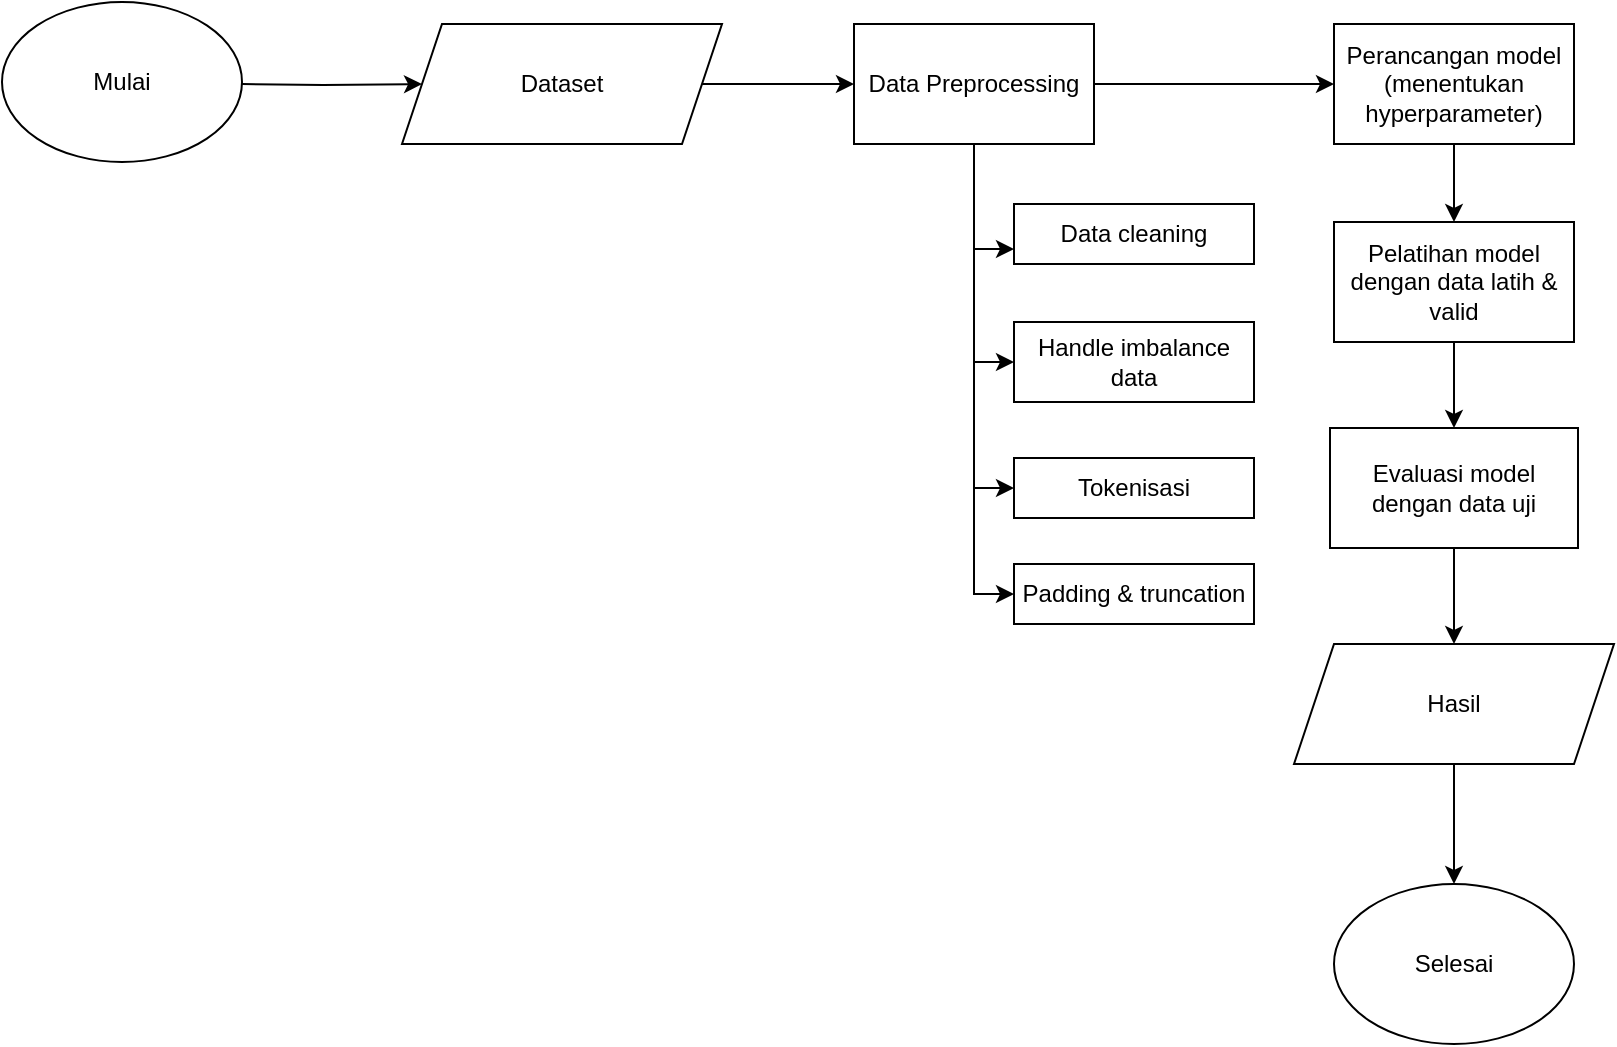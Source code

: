 <mxfile version="24.4.0" type="github">
  <diagram name="Page-1" id="o6oi2OrHOSItRVp3ogaU">
    <mxGraphModel dx="2463" dy="706" grid="1" gridSize="10" guides="1" tooltips="1" connect="1" arrows="1" fold="1" page="1" pageScale="1" pageWidth="850" pageHeight="1100" math="0" shadow="0">
      <root>
        <mxCell id="0" />
        <mxCell id="1" parent="0" />
        <mxCell id="V0DoNAK7S6Uz_CBj2NoQ-17" style="edgeStyle=orthogonalEdgeStyle;rounded=0;orthogonalLoop=1;jettySize=auto;html=1;entryX=0;entryY=0.5;entryDx=0;entryDy=0;" edge="1" parent="1" target="V0DoNAK7S6Uz_CBj2NoQ-3">
          <mxGeometry relative="1" as="geometry">
            <mxPoint x="-701" y="170" as="sourcePoint" />
          </mxGeometry>
        </mxCell>
        <mxCell id="V0DoNAK7S6Uz_CBj2NoQ-1" value="Mulai" style="ellipse;whiteSpace=wrap;html=1;" vertex="1" parent="1">
          <mxGeometry x="-821" y="129" width="120" height="80" as="geometry" />
        </mxCell>
        <mxCell id="V0DoNAK7S6Uz_CBj2NoQ-18" style="edgeStyle=orthogonalEdgeStyle;rounded=0;orthogonalLoop=1;jettySize=auto;html=1;entryX=0;entryY=0.5;entryDx=0;entryDy=0;" edge="1" parent="1" source="V0DoNAK7S6Uz_CBj2NoQ-3" target="V0DoNAK7S6Uz_CBj2NoQ-10">
          <mxGeometry relative="1" as="geometry" />
        </mxCell>
        <mxCell id="V0DoNAK7S6Uz_CBj2NoQ-3" value="Dataset" style="shape=parallelogram;perimeter=parallelogramPerimeter;whiteSpace=wrap;html=1;fixedSize=1;" vertex="1" parent="1">
          <mxGeometry x="-621" y="140" width="160" height="60" as="geometry" />
        </mxCell>
        <mxCell id="V0DoNAK7S6Uz_CBj2NoQ-19" style="edgeStyle=orthogonalEdgeStyle;rounded=0;orthogonalLoop=1;jettySize=auto;html=1;entryX=0;entryY=0.5;entryDx=0;entryDy=0;" edge="1" parent="1" source="V0DoNAK7S6Uz_CBj2NoQ-10" target="V0DoNAK7S6Uz_CBj2NoQ-12">
          <mxGeometry relative="1" as="geometry" />
        </mxCell>
        <mxCell id="V0DoNAK7S6Uz_CBj2NoQ-33" style="edgeStyle=orthogonalEdgeStyle;rounded=0;orthogonalLoop=1;jettySize=auto;html=1;entryX=0;entryY=0.75;entryDx=0;entryDy=0;" edge="1" parent="1" source="V0DoNAK7S6Uz_CBj2NoQ-10" target="V0DoNAK7S6Uz_CBj2NoQ-28">
          <mxGeometry relative="1" as="geometry" />
        </mxCell>
        <mxCell id="V0DoNAK7S6Uz_CBj2NoQ-34" style="edgeStyle=orthogonalEdgeStyle;rounded=0;orthogonalLoop=1;jettySize=auto;html=1;entryX=0;entryY=0.5;entryDx=0;entryDy=0;" edge="1" parent="1" source="V0DoNAK7S6Uz_CBj2NoQ-10" target="V0DoNAK7S6Uz_CBj2NoQ-29">
          <mxGeometry relative="1" as="geometry" />
        </mxCell>
        <mxCell id="V0DoNAK7S6Uz_CBj2NoQ-35" style="edgeStyle=orthogonalEdgeStyle;rounded=0;orthogonalLoop=1;jettySize=auto;html=1;entryX=0;entryY=0.5;entryDx=0;entryDy=0;" edge="1" parent="1" source="V0DoNAK7S6Uz_CBj2NoQ-10" target="V0DoNAK7S6Uz_CBj2NoQ-30">
          <mxGeometry relative="1" as="geometry" />
        </mxCell>
        <mxCell id="V0DoNAK7S6Uz_CBj2NoQ-37" style="edgeStyle=orthogonalEdgeStyle;rounded=0;orthogonalLoop=1;jettySize=auto;html=1;entryX=0;entryY=0.5;entryDx=0;entryDy=0;" edge="1" parent="1" source="V0DoNAK7S6Uz_CBj2NoQ-10" target="V0DoNAK7S6Uz_CBj2NoQ-31">
          <mxGeometry relative="1" as="geometry" />
        </mxCell>
        <mxCell id="V0DoNAK7S6Uz_CBj2NoQ-10" value="Data Preprocessing" style="rounded=0;whiteSpace=wrap;html=1;" vertex="1" parent="1">
          <mxGeometry x="-395" y="140" width="120" height="60" as="geometry" />
        </mxCell>
        <mxCell id="V0DoNAK7S6Uz_CBj2NoQ-39" style="edgeStyle=orthogonalEdgeStyle;rounded=0;orthogonalLoop=1;jettySize=auto;html=1;" edge="1" parent="1" source="V0DoNAK7S6Uz_CBj2NoQ-12" target="V0DoNAK7S6Uz_CBj2NoQ-14">
          <mxGeometry relative="1" as="geometry" />
        </mxCell>
        <mxCell id="V0DoNAK7S6Uz_CBj2NoQ-12" value="Perancangan model&lt;div&gt;(menentukan hyperparameter)&lt;/div&gt;" style="rounded=0;whiteSpace=wrap;html=1;" vertex="1" parent="1">
          <mxGeometry x="-155" y="140" width="120" height="60" as="geometry" />
        </mxCell>
        <mxCell id="V0DoNAK7S6Uz_CBj2NoQ-40" style="edgeStyle=orthogonalEdgeStyle;rounded=0;orthogonalLoop=1;jettySize=auto;html=1;entryX=0.5;entryY=0;entryDx=0;entryDy=0;" edge="1" parent="1" source="V0DoNAK7S6Uz_CBj2NoQ-14" target="V0DoNAK7S6Uz_CBj2NoQ-23">
          <mxGeometry relative="1" as="geometry" />
        </mxCell>
        <mxCell id="V0DoNAK7S6Uz_CBj2NoQ-14" value="Pelatihan model dengan data latih &amp;amp; valid" style="rounded=0;whiteSpace=wrap;html=1;" vertex="1" parent="1">
          <mxGeometry x="-155" y="239" width="120" height="60" as="geometry" />
        </mxCell>
        <mxCell id="V0DoNAK7S6Uz_CBj2NoQ-41" style="edgeStyle=orthogonalEdgeStyle;rounded=0;orthogonalLoop=1;jettySize=auto;html=1;entryX=0.5;entryY=0;entryDx=0;entryDy=0;" edge="1" parent="1" source="V0DoNAK7S6Uz_CBj2NoQ-23" target="V0DoNAK7S6Uz_CBj2NoQ-25">
          <mxGeometry relative="1" as="geometry" />
        </mxCell>
        <mxCell id="V0DoNAK7S6Uz_CBj2NoQ-23" value="Evaluasi model dengan data uji" style="rounded=0;whiteSpace=wrap;html=1;" vertex="1" parent="1">
          <mxGeometry x="-157" y="342" width="124" height="60" as="geometry" />
        </mxCell>
        <mxCell id="V0DoNAK7S6Uz_CBj2NoQ-42" style="edgeStyle=orthogonalEdgeStyle;rounded=0;orthogonalLoop=1;jettySize=auto;html=1;" edge="1" parent="1" source="V0DoNAK7S6Uz_CBj2NoQ-25" target="V0DoNAK7S6Uz_CBj2NoQ-27">
          <mxGeometry relative="1" as="geometry" />
        </mxCell>
        <mxCell id="V0DoNAK7S6Uz_CBj2NoQ-25" value="Hasil" style="shape=parallelogram;perimeter=parallelogramPerimeter;whiteSpace=wrap;html=1;fixedSize=1;" vertex="1" parent="1">
          <mxGeometry x="-175" y="450" width="160" height="60" as="geometry" />
        </mxCell>
        <mxCell id="V0DoNAK7S6Uz_CBj2NoQ-27" value="Selesai" style="ellipse;whiteSpace=wrap;html=1;" vertex="1" parent="1">
          <mxGeometry x="-155" y="570" width="120" height="80" as="geometry" />
        </mxCell>
        <mxCell id="V0DoNAK7S6Uz_CBj2NoQ-28" value="Data cleaning" style="rounded=0;whiteSpace=wrap;html=1;" vertex="1" parent="1">
          <mxGeometry x="-315" y="230" width="120" height="30" as="geometry" />
        </mxCell>
        <mxCell id="V0DoNAK7S6Uz_CBj2NoQ-29" value="Handle imbalance data" style="rounded=0;whiteSpace=wrap;html=1;" vertex="1" parent="1">
          <mxGeometry x="-315" y="289" width="120" height="40" as="geometry" />
        </mxCell>
        <mxCell id="V0DoNAK7S6Uz_CBj2NoQ-30" value="Tokenisasi" style="rounded=0;whiteSpace=wrap;html=1;" vertex="1" parent="1">
          <mxGeometry x="-315" y="357" width="120" height="30" as="geometry" />
        </mxCell>
        <mxCell id="V0DoNAK7S6Uz_CBj2NoQ-31" value="Padding &amp;amp; truncation" style="rounded=0;whiteSpace=wrap;html=1;" vertex="1" parent="1">
          <mxGeometry x="-315" y="410" width="120" height="30" as="geometry" />
        </mxCell>
      </root>
    </mxGraphModel>
  </diagram>
</mxfile>
